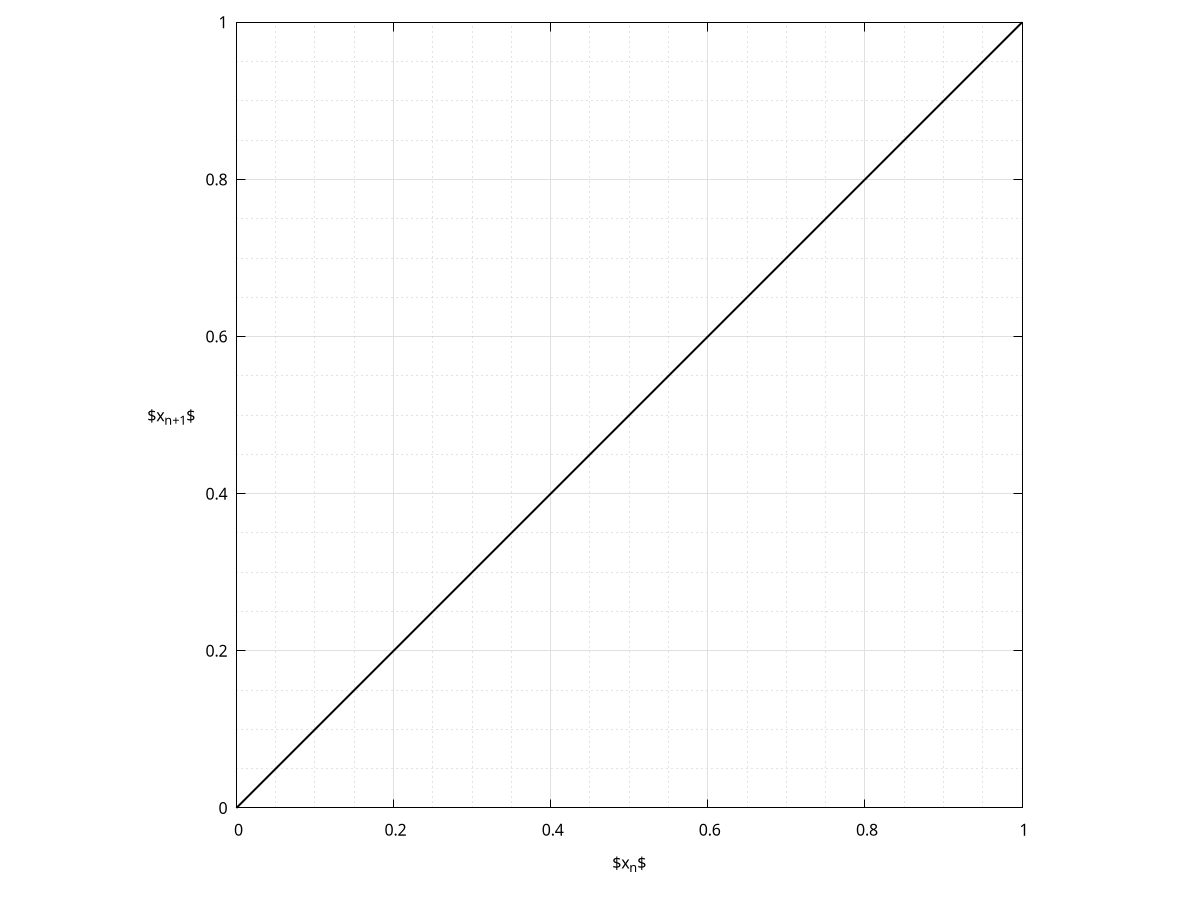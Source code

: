 # Autor: Ciro Fabian Bermudez Marquez
# Date: 16/06/2022
# Description: Plot logistic curve
# Run: gnuplot B1_logistic_curve.gp

# Terminal epslatex default size 5, 3.5 font "sans,12"  5:3 ratio
reset
unit = 1.2
set terminal epslatex size unit*5, unit*3.5
set output "B1_logistic_curve.tex"                                              
filename = "../c_codes/B1_logistic_curve.txt"     

xleft = 0; xright = 1; xstep = 0.2
ydown = 0; yup = 1; ystep = 0.2

set xrange [xleft:xright]
set yrange [ydown:yup]

set xtics xleft,xstep,xright 
set ytics ydown,ystep,yup

set border 1+2+4+8

set key top right box

set xlabel "$x_{n}$"
set ylabel "$x_{n+1}$" rotate by 0 

grid_major = 100
grid_minor = 101

set style line grid_major dashtype 1 linecolor rgb "#E0E0E0"
set style line grid_minor dashtype 3 linecolor rgb "#C7C7C7"
set grid
set mxtics 4; set mytics 4; 
set grid mxtics mytics linestyle grid_major, lines grid_minor
set tics scale 1,0.01

graph_style = 102
set style line graph_style linecolor rgb "#000000"\
                                     linewidth 2 \
#                                     dashtype  1 \
#                                     pointsize 1 \
#                                     pointtype 4 \

unset key
set size square

# Plot configurations 
plot filename using 1:2 with lines linestyle graph_style,\
     x with lines linestyle graph_style